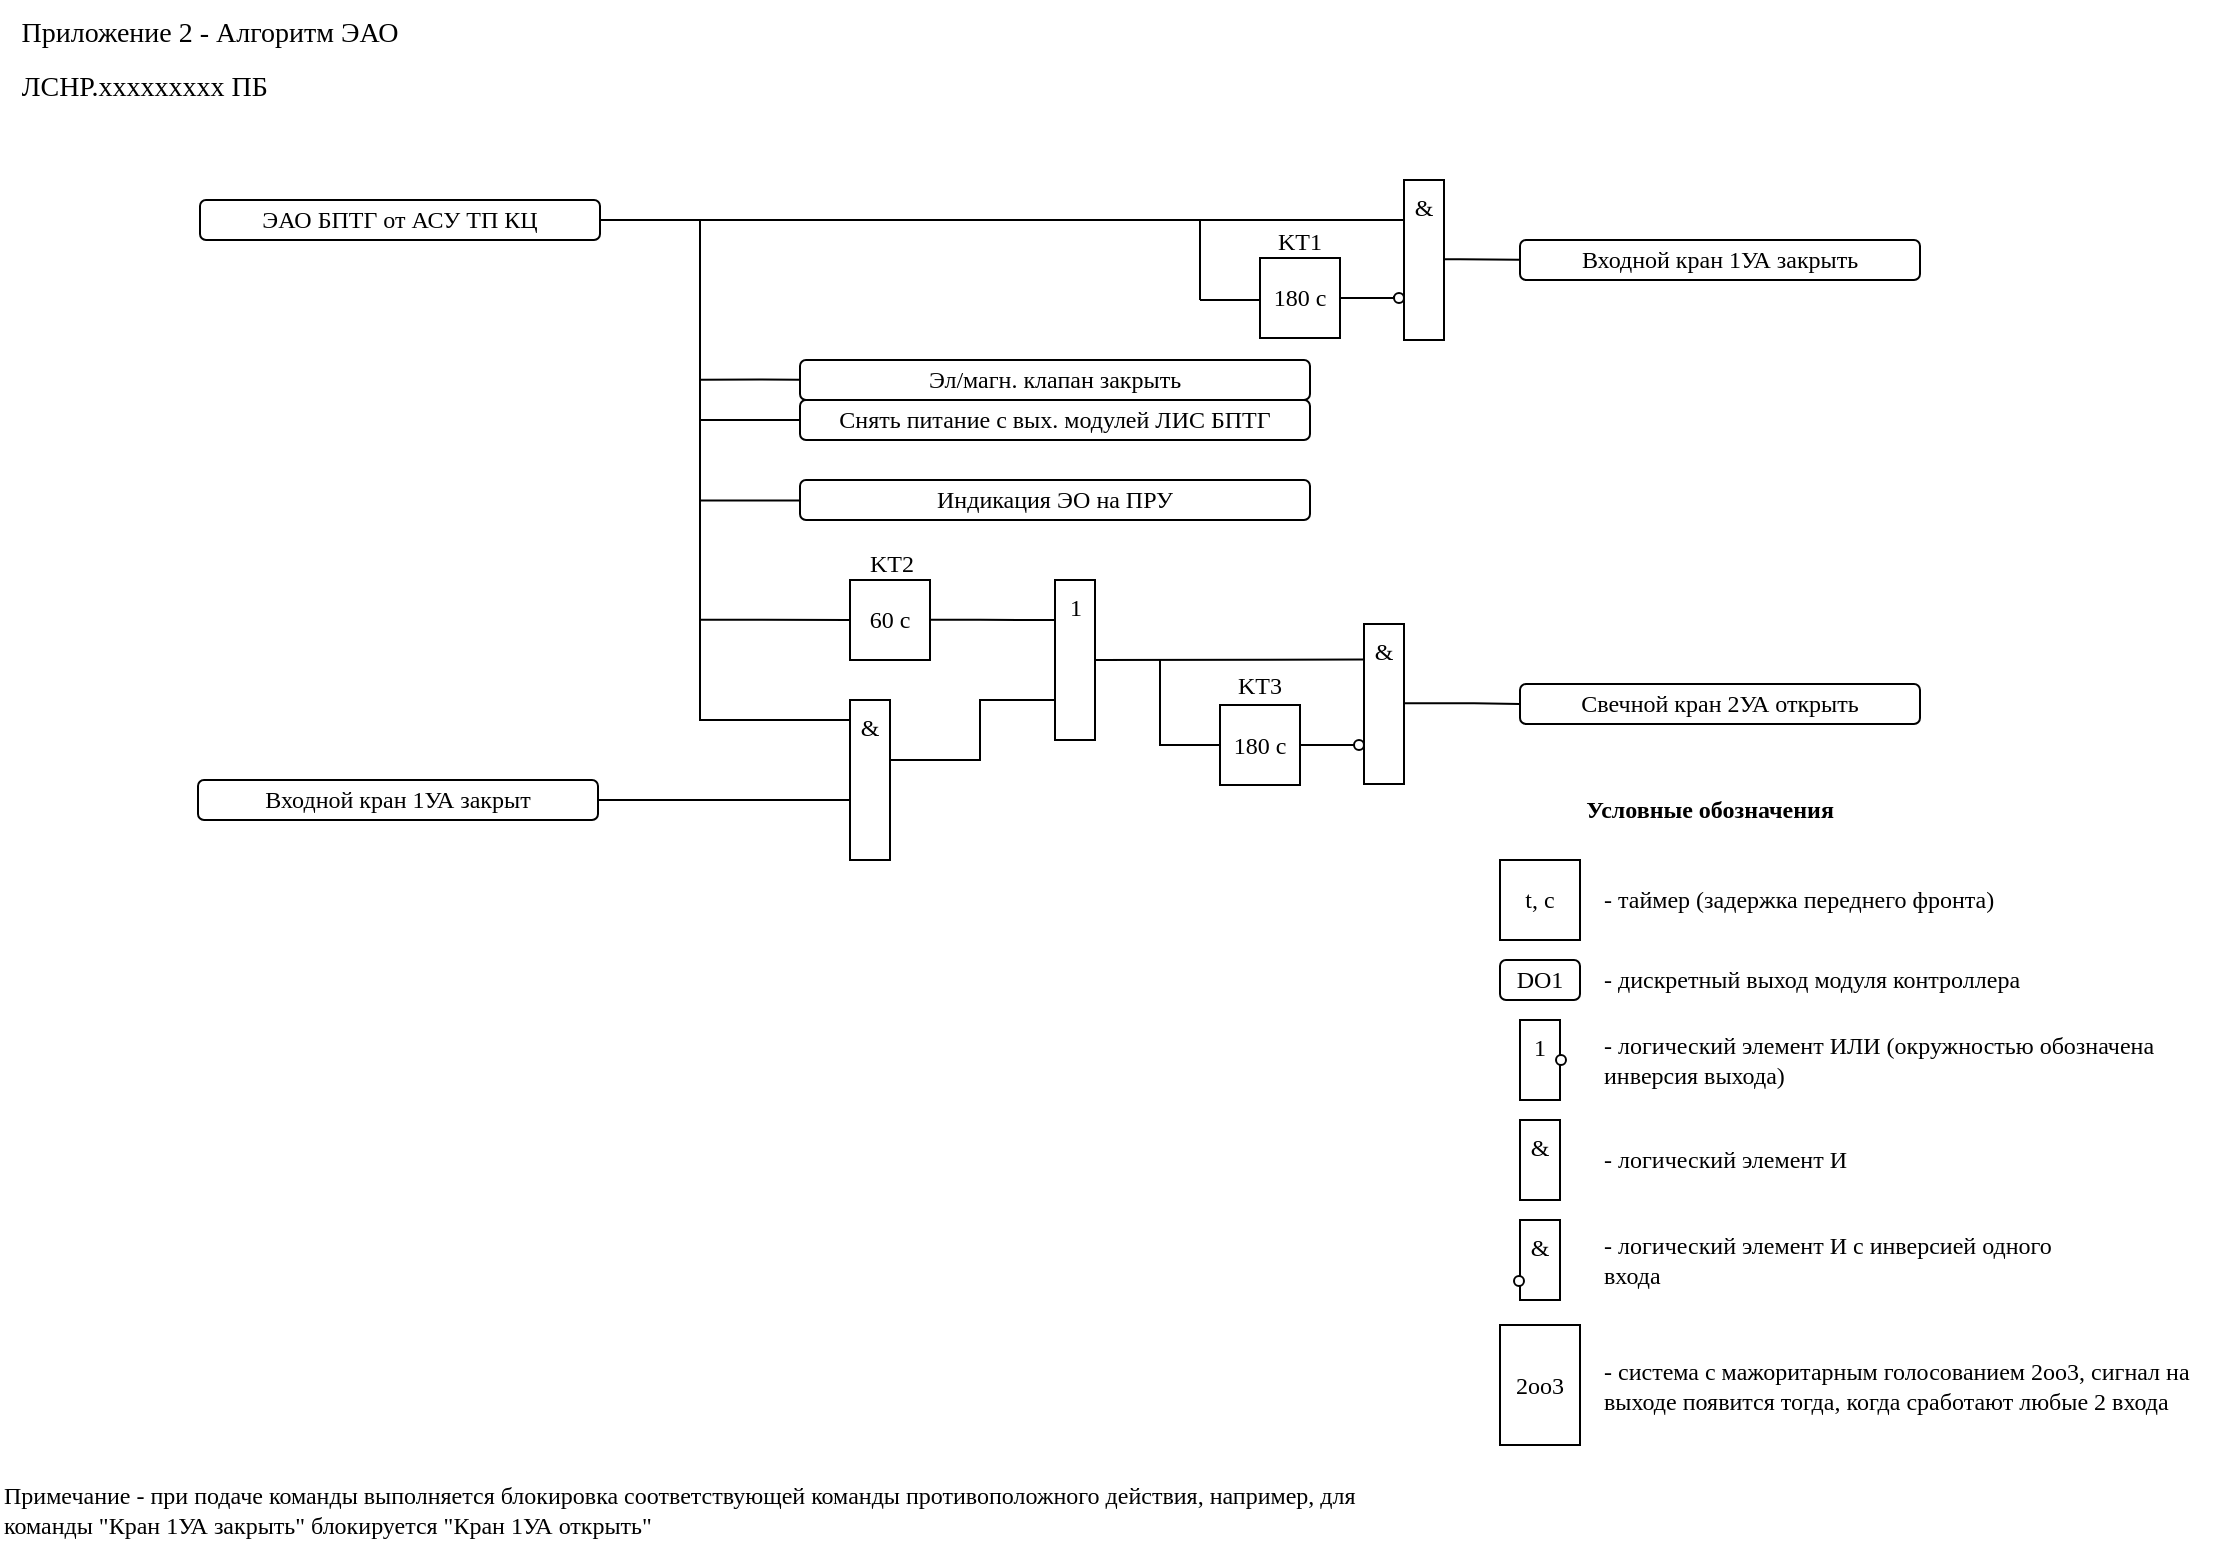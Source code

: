 <mxfile version="24.4.3" type="github">
  <diagram id="KjCAZHo6sr9IO5SEz2zb" name="ЭАО последствия">
    <mxGraphModel dx="1430" dy="848" grid="1" gridSize="10" guides="1" tooltips="1" connect="1" arrows="1" fold="1" page="1" pageScale="1" pageWidth="1169" pageHeight="827" math="0" shadow="0">
      <root>
        <mxCell id="0" />
        <mxCell id="1" parent="0" />
        <mxCell id="snfo3hUEOQCX2EgYNw8K-1" value="&lt;h1 style=&quot;border-color: var(--border-color); text-align: left; font-size: 14px;&quot;&gt;&lt;span style=&quot;font-weight: normal;&quot;&gt;Приложение 2 - Алгоритм ЭАО&lt;/span&gt;&lt;/h1&gt;&lt;h1 style=&quot;text-align: left; font-size: 14px;&quot;&gt;&lt;span style=&quot;font-weight: normal;&quot;&gt;ЛСНР.xxxxxxxxx ПБ&lt;/span&gt;&lt;/h1&gt;" style="text;html=1;strokeColor=none;fillColor=none;spacing=5;spacingTop=-20;whiteSpace=wrap;overflow=hidden;rounded=0;align=center;fontSize=18;verticalAlign=top;fontFamily=Tahoma;" parent="1" vertex="1">
          <mxGeometry x="40" y="20" width="210" height="50" as="geometry" />
        </mxCell>
        <mxCell id="vp8R3FniqfXXm2EuUfDi-2" value="ЭАО БПТГ от АСУ ТП КЦ" style="rounded=1;whiteSpace=wrap;html=1;fontFamily=Tahoma;" parent="1" vertex="1">
          <mxGeometry x="140" y="110" width="200" height="20" as="geometry" />
        </mxCell>
        <mxCell id="vp8R3FniqfXXm2EuUfDi-4" value="" style="edgeStyle=orthogonalEdgeStyle;rounded=0;orthogonalLoop=1;jettySize=auto;html=1;endArrow=none;endFill=0;entryX=0;entryY=0.25;entryDx=0;entryDy=0;exitX=1;exitY=0.5;exitDx=0;exitDy=0;fontFamily=Tahoma;" parent="1" source="vp8R3FniqfXXm2EuUfDi-2" target="ncauQP9AvjcyV4FWilIb-8" edge="1">
          <mxGeometry relative="1" as="geometry">
            <mxPoint x="325" y="120" as="sourcePoint" />
            <mxPoint x="445" y="120" as="targetPoint" />
            <Array as="points" />
          </mxGeometry>
        </mxCell>
        <mxCell id="vp8R3FniqfXXm2EuUfDi-6" value="Снять питание с вых. модулей ЛИС БПТГ" style="rounded=1;whiteSpace=wrap;html=1;fontFamily=Tahoma;" parent="1" vertex="1">
          <mxGeometry x="440" y="210" width="255" height="20" as="geometry" />
        </mxCell>
        <mxCell id="vp8R3FniqfXXm2EuUfDi-21" value="" style="edgeStyle=orthogonalEdgeStyle;rounded=0;orthogonalLoop=1;jettySize=auto;html=1;endArrow=none;endFill=0;fontFamily=Tahoma;" parent="1" edge="1">
          <mxGeometry relative="1" as="geometry">
            <mxPoint x="390" y="220" as="sourcePoint" />
            <mxPoint x="440" y="220" as="targetPoint" />
            <Array as="points">
              <mxPoint x="420" y="220.19" />
              <mxPoint x="420" y="220.19" />
            </Array>
          </mxGeometry>
        </mxCell>
        <mxCell id="vp8R3FniqfXXm2EuUfDi-29" value="" style="edgeStyle=orthogonalEdgeStyle;rounded=0;orthogonalLoop=1;jettySize=auto;html=1;endArrow=none;endFill=0;fontFamily=Tahoma;entryX=0;entryY=0.25;entryDx=0;entryDy=0;" parent="1" edge="1">
          <mxGeometry relative="1" as="geometry">
            <mxPoint x="390" y="120" as="sourcePoint" />
            <mxPoint x="465" y="370" as="targetPoint" />
            <Array as="points">
              <mxPoint x="390" y="370" />
            </Array>
          </mxGeometry>
        </mxCell>
        <mxCell id="vp8R3FniqfXXm2EuUfDi-32" value="Входной кран 1УА закрыть" style="whiteSpace=wrap;html=1;rounded=1;fontFamily=Tahoma;" parent="1" vertex="1">
          <mxGeometry x="800" y="130" width="200" height="20" as="geometry" />
        </mxCell>
        <mxCell id="vp8R3FniqfXXm2EuUfDi-34" value="60 с" style="whiteSpace=wrap;html=1;rounded=0;fontFamily=Tahoma;" parent="1" vertex="1">
          <mxGeometry x="465" y="300" width="40" height="40" as="geometry" />
        </mxCell>
        <mxCell id="vp8R3FniqfXXm2EuUfDi-39" value="Входной кран 1УА закрыт" style="whiteSpace=wrap;html=1;rounded=1;fontFamily=Tahoma;" parent="1" vertex="1">
          <mxGeometry x="139" y="400" width="200" height="20" as="geometry" />
        </mxCell>
        <mxCell id="WGOIWOtRlZful5z0XLVo-1" value="Примечание - при подаче команды выполняется блокировка соответствующей команды противоположного действия, например, для команды &quot;Кран 1УА закрыть&quot; блокируется &quot;Кран 1УА открыть&quot;" style="text;html=1;strokeColor=none;fillColor=none;align=left;verticalAlign=middle;whiteSpace=wrap;rounded=0;fontFamily=Tahoma;" parent="1" vertex="1">
          <mxGeometry x="40" y="740" width="700" height="50" as="geometry" />
        </mxCell>
        <mxCell id="ncauQP9AvjcyV4FWilIb-7" value="180 c" style="whiteSpace=wrap;html=1;rounded=0;fontFamily=Tahoma;" parent="1" vertex="1">
          <mxGeometry x="670" y="139" width="40" height="40" as="geometry" />
        </mxCell>
        <mxCell id="ncauQP9AvjcyV4FWilIb-8" value="&amp;amp;" style="whiteSpace=wrap;html=1;rounded=0;fontFamily=Tahoma;verticalAlign=top;" parent="1" vertex="1">
          <mxGeometry x="742" y="100" width="20" height="80" as="geometry" />
        </mxCell>
        <mxCell id="ncauQP9AvjcyV4FWilIb-9" value="" style="ellipse;whiteSpace=wrap;html=1;aspect=fixed;rounded=1;fontFamily=Tahoma;" parent="1" vertex="1">
          <mxGeometry x="737" y="156.5" width="5" height="5" as="geometry" />
        </mxCell>
        <mxCell id="ncauQP9AvjcyV4FWilIb-10" value="" style="edgeStyle=orthogonalEdgeStyle;rounded=0;orthogonalLoop=1;jettySize=auto;html=1;endArrow=none;endFill=0;fontFamily=Tahoma;" parent="1" edge="1">
          <mxGeometry relative="1" as="geometry">
            <mxPoint x="640" y="159.99" as="sourcePoint" />
            <mxPoint x="670" y="160" as="targetPoint" />
            <Array as="points">
              <mxPoint x="660" y="159.99" />
              <mxPoint x="660" y="159.99" />
            </Array>
          </mxGeometry>
        </mxCell>
        <mxCell id="ncauQP9AvjcyV4FWilIb-11" value="" style="edgeStyle=orthogonalEdgeStyle;rounded=0;orthogonalLoop=1;jettySize=auto;html=1;endArrow=none;endFill=0;fontFamily=Tahoma;entryX=0;entryY=0.5;entryDx=0;entryDy=0;exitX=1;exitY=0.5;exitDx=0;exitDy=0;" parent="1" edge="1">
          <mxGeometry relative="1" as="geometry">
            <mxPoint x="710" y="159" as="sourcePoint" />
            <mxPoint x="737" y="158" as="targetPoint" />
            <Array as="points" />
          </mxGeometry>
        </mxCell>
        <mxCell id="ncauQP9AvjcyV4FWilIb-12" value="" style="edgeStyle=orthogonalEdgeStyle;rounded=0;orthogonalLoop=1;jettySize=auto;html=1;endArrow=none;endFill=0;fontFamily=Tahoma;" parent="1" edge="1">
          <mxGeometry relative="1" as="geometry">
            <mxPoint x="640" y="120" as="sourcePoint" />
            <mxPoint x="640" y="160" as="targetPoint" />
            <Array as="points">
              <mxPoint x="640" y="130" />
              <mxPoint x="640" y="130" />
            </Array>
          </mxGeometry>
        </mxCell>
        <mxCell id="lG8BZ00KBG59aB3c4YK1-5" value="" style="edgeStyle=orthogonalEdgeStyle;rounded=0;orthogonalLoop=1;jettySize=auto;html=1;endArrow=none;endFill=0;entryX=0;entryY=0.5;entryDx=0;entryDy=0;fontFamily=Tahoma;exitX=1.008;exitY=0.495;exitDx=0;exitDy=0;exitPerimeter=0;" parent="1" source="ncauQP9AvjcyV4FWilIb-8" edge="1">
          <mxGeometry relative="1" as="geometry">
            <mxPoint x="760" y="139.86" as="sourcePoint" />
            <mxPoint x="800" y="139.86" as="targetPoint" />
            <Array as="points">
              <mxPoint x="770" y="140" />
            </Array>
          </mxGeometry>
        </mxCell>
        <mxCell id="kb3w1TMYhDqOUEDyAWUW-1" value="Индикация ЭО на ПРУ" style="whiteSpace=wrap;html=1;rounded=1;fontFamily=Tahoma;" parent="1" vertex="1">
          <mxGeometry x="440" y="250" width="255" height="20" as="geometry" />
        </mxCell>
        <mxCell id="kb3w1TMYhDqOUEDyAWUW-4" value="" style="edgeStyle=orthogonalEdgeStyle;rounded=0;orthogonalLoop=1;jettySize=auto;html=1;endArrow=none;endFill=0;fontFamily=Tahoma;exitX=1;exitY=0.5;exitDx=0;exitDy=0;entryX=0.002;entryY=0.513;entryDx=0;entryDy=0;entryPerimeter=0;" parent="1" target="kb3w1TMYhDqOUEDyAWUW-1" edge="1" source="vp8R3FniqfXXm2EuUfDi-2">
          <mxGeometry relative="1" as="geometry">
            <mxPoint x="305" y="120" as="sourcePoint" />
            <mxPoint x="384" y="260" as="targetPoint" />
            <Array as="points">
              <mxPoint x="390" y="120" />
              <mxPoint x="390" y="260" />
            </Array>
          </mxGeometry>
        </mxCell>
        <mxCell id="ztT179E0r6GBONuLtkep-3" value="" style="edgeStyle=orthogonalEdgeStyle;rounded=0;orthogonalLoop=1;jettySize=auto;html=1;endArrow=none;endFill=0;fontFamily=Tahoma;entryX=0;entryY=0.5;entryDx=0;entryDy=0;" parent="1" target="vp8R3FniqfXXm2EuUfDi-34" edge="1">
          <mxGeometry relative="1" as="geometry">
            <mxPoint x="390" y="319.89" as="sourcePoint" />
            <mxPoint x="440" y="319.89" as="targetPoint" />
            <Array as="points">
              <mxPoint x="420" y="320" />
            </Array>
          </mxGeometry>
        </mxCell>
        <mxCell id="ztT179E0r6GBONuLtkep-4" value="&amp;amp;" style="whiteSpace=wrap;html=1;rounded=0;fontFamily=Tahoma;verticalAlign=top;" parent="1" vertex="1">
          <mxGeometry x="465" y="360" width="20" height="80" as="geometry" />
        </mxCell>
        <mxCell id="ztT179E0r6GBONuLtkep-5" value="1" style="whiteSpace=wrap;html=1;rounded=0;fontFamily=Tahoma;verticalAlign=top;" parent="1" vertex="1">
          <mxGeometry x="567.5" y="300" width="20" height="80" as="geometry" />
        </mxCell>
        <mxCell id="ztT179E0r6GBONuLtkep-7" value="" style="edgeStyle=orthogonalEdgeStyle;rounded=0;orthogonalLoop=1;jettySize=auto;html=1;endArrow=none;endFill=0;fontFamily=Tahoma;entryX=0;entryY=0.75;entryDx=0;entryDy=0;exitX=1;exitY=0.5;exitDx=0;exitDy=0;" parent="1" source="vp8R3FniqfXXm2EuUfDi-39" edge="1">
          <mxGeometry relative="1" as="geometry">
            <mxPoint x="460" y="409.87" as="sourcePoint" />
            <mxPoint x="465" y="410" as="targetPoint" />
            <Array as="points" />
          </mxGeometry>
        </mxCell>
        <mxCell id="ztT179E0r6GBONuLtkep-8" value="" style="edgeStyle=orthogonalEdgeStyle;rounded=0;orthogonalLoop=1;jettySize=auto;html=1;endArrow=none;endFill=0;fontFamily=Tahoma;entryX=0;entryY=0.75;entryDx=0;entryDy=0;" parent="1" target="ztT179E0r6GBONuLtkep-5" edge="1">
          <mxGeometry relative="1" as="geometry">
            <mxPoint x="485" y="390" as="sourcePoint" />
            <mxPoint x="560" y="390.11" as="targetPoint" />
            <Array as="points">
              <mxPoint x="530" y="390" />
              <mxPoint x="530" y="360" />
            </Array>
          </mxGeometry>
        </mxCell>
        <mxCell id="ztT179E0r6GBONuLtkep-9" value="" style="edgeStyle=orthogonalEdgeStyle;rounded=0;orthogonalLoop=1;jettySize=auto;html=1;endArrow=none;endFill=0;fontFamily=Tahoma;entryX=0;entryY=0.25;entryDx=0;entryDy=0;" parent="1" target="ztT179E0r6GBONuLtkep-5" edge="1">
          <mxGeometry relative="1" as="geometry">
            <mxPoint x="505" y="319.92" as="sourcePoint" />
            <mxPoint x="580" y="320.03" as="targetPoint" />
            <Array as="points">
              <mxPoint x="530" y="320" />
              <mxPoint x="568" y="320" />
            </Array>
          </mxGeometry>
        </mxCell>
        <mxCell id="ztT179E0r6GBONuLtkep-10" value="&amp;amp;" style="whiteSpace=wrap;html=1;rounded=0;fontFamily=Tahoma;verticalAlign=top;" parent="1" vertex="1">
          <mxGeometry x="722" y="322" width="20" height="80" as="geometry" />
        </mxCell>
        <mxCell id="azJjPpH03EOyZhzqckqP-1" value="" style="ellipse;whiteSpace=wrap;html=1;aspect=fixed;rounded=1;fontFamily=Tahoma;" parent="1" vertex="1">
          <mxGeometry x="717" y="380" width="5" height="5" as="geometry" />
        </mxCell>
        <mxCell id="azJjPpH03EOyZhzqckqP-3" value="" style="edgeStyle=orthogonalEdgeStyle;rounded=0;orthogonalLoop=1;jettySize=auto;html=1;endArrow=none;endFill=0;fontFamily=Tahoma;entryX=0.013;entryY=0.223;entryDx=0;entryDy=0;entryPerimeter=0;" parent="1" target="ztT179E0r6GBONuLtkep-10" edge="1">
          <mxGeometry relative="1" as="geometry">
            <mxPoint x="587.5" y="340.03" as="sourcePoint" />
            <mxPoint x="650.5" y="340.11" as="targetPoint" />
            <Array as="points">
              <mxPoint x="722" y="340" />
            </Array>
          </mxGeometry>
        </mxCell>
        <mxCell id="azJjPpH03EOyZhzqckqP-4" value="180 с" style="whiteSpace=wrap;html=1;rounded=0;fontFamily=Tahoma;" parent="1" vertex="1">
          <mxGeometry x="650" y="362.5" width="40" height="40" as="geometry" />
        </mxCell>
        <mxCell id="azJjPpH03EOyZhzqckqP-5" value="" style="edgeStyle=orthogonalEdgeStyle;rounded=0;orthogonalLoop=1;jettySize=auto;html=1;endArrow=none;endFill=0;fontFamily=Tahoma;entryX=0;entryY=0.25;entryDx=0;entryDy=0;" parent="1" edge="1">
          <mxGeometry relative="1" as="geometry">
            <mxPoint x="620" y="340" as="sourcePoint" />
            <mxPoint x="650" y="382.49" as="targetPoint" />
            <Array as="points">
              <mxPoint x="620" y="383" />
            </Array>
          </mxGeometry>
        </mxCell>
        <mxCell id="azJjPpH03EOyZhzqckqP-6" value="" style="edgeStyle=orthogonalEdgeStyle;rounded=0;orthogonalLoop=1;jettySize=auto;html=1;endArrow=none;endFill=0;fontFamily=Tahoma;entryX=0;entryY=0.5;entryDx=0;entryDy=0;exitX=1;exitY=0.5;exitDx=0;exitDy=0;" parent="1" source="azJjPpH03EOyZhzqckqP-4" target="azJjPpH03EOyZhzqckqP-1" edge="1">
          <mxGeometry relative="1" as="geometry">
            <mxPoint x="690" y="382.42" as="sourcePoint" />
            <mxPoint x="753" y="382.5" as="targetPoint" />
            <Array as="points" />
          </mxGeometry>
        </mxCell>
        <mxCell id="azJjPpH03EOyZhzqckqP-7" value="Свечной кран 2УА открыть" style="whiteSpace=wrap;html=1;rounded=1;fontFamily=Tahoma;" parent="1" vertex="1">
          <mxGeometry x="800" y="352" width="200" height="20" as="geometry" />
        </mxCell>
        <mxCell id="azJjPpH03EOyZhzqckqP-8" value="" style="edgeStyle=orthogonalEdgeStyle;rounded=0;orthogonalLoop=1;jettySize=auto;html=1;endArrow=none;endFill=0;fontFamily=Tahoma;exitX=1.006;exitY=0.495;exitDx=0;exitDy=0;exitPerimeter=0;entryX=0;entryY=0.5;entryDx=0;entryDy=0;" parent="1" source="ztT179E0r6GBONuLtkep-10" target="azJjPpH03EOyZhzqckqP-7" edge="1">
          <mxGeometry relative="1" as="geometry">
            <mxPoint x="742" y="363.51" as="sourcePoint" />
            <mxPoint x="777.01" y="360.48" as="targetPoint" />
            <Array as="points">
              <mxPoint x="777" y="362" />
            </Array>
          </mxGeometry>
        </mxCell>
        <mxCell id="AJ0w7-9goGey0yq71BRn-1" value="Эл/магн. клапан закрыть" style="rounded=1;whiteSpace=wrap;html=1;fontFamily=Tahoma;" parent="1" vertex="1">
          <mxGeometry x="440" y="190" width="255" height="20" as="geometry" />
        </mxCell>
        <mxCell id="AJ0w7-9goGey0yq71BRn-2" value="" style="edgeStyle=orthogonalEdgeStyle;rounded=0;orthogonalLoop=1;jettySize=auto;html=1;endArrow=none;endFill=0;fontFamily=Tahoma;" parent="1" edge="1">
          <mxGeometry relative="1" as="geometry">
            <mxPoint x="390" y="199.83" as="sourcePoint" />
            <mxPoint x="440" y="199.83" as="targetPoint" />
            <Array as="points">
              <mxPoint x="420" y="200.02" />
              <mxPoint x="420" y="200.02" />
            </Array>
          </mxGeometry>
        </mxCell>
        <mxCell id="v7oxfMcU6WycND9i8jci-1" value="&lt;font face=&quot;Tahoma&quot; style=&quot;font-size: 12px;&quot;&gt;KT1&lt;/font&gt;" style="text;strokeColor=none;fillColor=none;html=1;align=center;verticalAlign=middle;whiteSpace=wrap;rounded=0;fontSize=16;" parent="1" vertex="1">
          <mxGeometry x="660" y="114" width="60" height="30" as="geometry" />
        </mxCell>
        <mxCell id="v7oxfMcU6WycND9i8jci-2" value="&lt;font face=&quot;Tahoma&quot; style=&quot;font-size: 12px;&quot;&gt;KT2&lt;/font&gt;" style="text;strokeColor=none;fillColor=none;html=1;align=center;verticalAlign=middle;whiteSpace=wrap;rounded=0;fontSize=16;" parent="1" vertex="1">
          <mxGeometry x="456" y="275" width="60" height="30" as="geometry" />
        </mxCell>
        <mxCell id="v7oxfMcU6WycND9i8jci-3" value="&lt;font face=&quot;Tahoma&quot; style=&quot;font-size: 12px;&quot;&gt;KT3&lt;/font&gt;" style="text;strokeColor=none;fillColor=none;html=1;align=center;verticalAlign=middle;whiteSpace=wrap;rounded=0;fontSize=16;" parent="1" vertex="1">
          <mxGeometry x="640" y="336" width="60" height="30" as="geometry" />
        </mxCell>
        <mxCell id="CBAVv4VIJdcXMcP-1VyD-1" value="t, с" style="whiteSpace=wrap;html=1;rounded=0;fontFamily=Tahoma;" vertex="1" parent="1">
          <mxGeometry x="790" y="440" width="40" height="40" as="geometry" />
        </mxCell>
        <mxCell id="CBAVv4VIJdcXMcP-1VyD-2" value="- таймер (задержка переднего фронта)" style="text;html=1;strokeColor=none;fillColor=none;align=left;verticalAlign=middle;whiteSpace=wrap;rounded=0;fontFamily=Tahoma;" vertex="1" parent="1">
          <mxGeometry x="840" y="445" width="240" height="30" as="geometry" />
        </mxCell>
        <mxCell id="CBAVv4VIJdcXMcP-1VyD-3" value="Условные обозначения" style="text;html=1;strokeColor=none;fillColor=none;align=center;verticalAlign=middle;whiteSpace=wrap;rounded=0;fontFamily=Tahoma;fontStyle=1" vertex="1" parent="1">
          <mxGeometry x="800" y="400" width="190" height="30" as="geometry" />
        </mxCell>
        <mxCell id="CBAVv4VIJdcXMcP-1VyD-4" value="DO1" style="rounded=1;whiteSpace=wrap;html=1;fontFamily=Tahoma;" vertex="1" parent="1">
          <mxGeometry x="790" y="490" width="40" height="20" as="geometry" />
        </mxCell>
        <mxCell id="CBAVv4VIJdcXMcP-1VyD-5" value="- дискретный выход модуля контроллера" style="text;html=1;strokeColor=none;fillColor=none;align=left;verticalAlign=middle;whiteSpace=wrap;rounded=0;fontFamily=Tahoma;" vertex="1" parent="1">
          <mxGeometry x="840" y="485" width="250" height="30" as="geometry" />
        </mxCell>
        <mxCell id="CBAVv4VIJdcXMcP-1VyD-6" value="1" style="whiteSpace=wrap;html=1;rounded=0;fontFamily=Tahoma;verticalAlign=top;" vertex="1" parent="1">
          <mxGeometry x="800" y="520" width="20" height="40" as="geometry" />
        </mxCell>
        <mxCell id="CBAVv4VIJdcXMcP-1VyD-7" value="" style="ellipse;whiteSpace=wrap;html=1;aspect=fixed;rounded=1;fontFamily=Tahoma;" vertex="1" parent="1">
          <mxGeometry x="818" y="537.5" width="5" height="5" as="geometry" />
        </mxCell>
        <mxCell id="CBAVv4VIJdcXMcP-1VyD-8" value="- логический элемент ИЛИ (окружностью обозначена инверсия выхода)" style="text;html=1;strokeColor=none;fillColor=none;align=left;verticalAlign=middle;whiteSpace=wrap;rounded=0;fontFamily=Tahoma;" vertex="1" parent="1">
          <mxGeometry x="840" y="520" width="310" height="40" as="geometry" />
        </mxCell>
        <mxCell id="CBAVv4VIJdcXMcP-1VyD-9" value="&amp;amp;" style="whiteSpace=wrap;html=1;rounded=0;fontFamily=Tahoma;verticalAlign=top;" vertex="1" parent="1">
          <mxGeometry x="800" y="570" width="20" height="40" as="geometry" />
        </mxCell>
        <mxCell id="CBAVv4VIJdcXMcP-1VyD-10" value="- логический элемент И" style="text;html=1;strokeColor=none;fillColor=none;align=left;verticalAlign=middle;whiteSpace=wrap;rounded=0;fontFamily=Tahoma;" vertex="1" parent="1">
          <mxGeometry x="840" y="570" width="250" height="40" as="geometry" />
        </mxCell>
        <mxCell id="CBAVv4VIJdcXMcP-1VyD-11" value="2оо3" style="whiteSpace=wrap;html=1;rounded=0;fontFamily=Tahoma;" vertex="1" parent="1">
          <mxGeometry x="790" y="672.5" width="40" height="60" as="geometry" />
        </mxCell>
        <mxCell id="CBAVv4VIJdcXMcP-1VyD-12" value="- система с мажоритарным голосованием 2оо3, сигнал на выходе появится тогда, когда сработают любые 2 входа" style="text;html=1;strokeColor=none;fillColor=none;align=left;verticalAlign=middle;whiteSpace=wrap;rounded=0;fontFamily=Tahoma;" vertex="1" parent="1">
          <mxGeometry x="840" y="682.5" width="310" height="40" as="geometry" />
        </mxCell>
        <mxCell id="CBAVv4VIJdcXMcP-1VyD-13" value="&amp;amp;" style="whiteSpace=wrap;html=1;rounded=0;fontFamily=Tahoma;verticalAlign=top;" vertex="1" parent="1">
          <mxGeometry x="800" y="620" width="20" height="40" as="geometry" />
        </mxCell>
        <mxCell id="CBAVv4VIJdcXMcP-1VyD-14" value="- логический элемент И с инверсией одного входа" style="text;html=1;strokeColor=none;fillColor=none;align=left;verticalAlign=middle;whiteSpace=wrap;rounded=0;fontFamily=Tahoma;" vertex="1" parent="1">
          <mxGeometry x="840" y="620" width="250" height="40" as="geometry" />
        </mxCell>
        <mxCell id="CBAVv4VIJdcXMcP-1VyD-15" value="" style="ellipse;whiteSpace=wrap;html=1;aspect=fixed;rounded=1;fontFamily=Tahoma;" vertex="1" parent="1">
          <mxGeometry x="797" y="648" width="5" height="5" as="geometry" />
        </mxCell>
      </root>
    </mxGraphModel>
  </diagram>
</mxfile>
